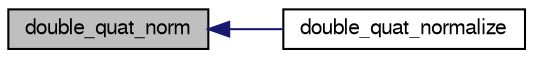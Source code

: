 digraph "double_quat_norm"
{
  edge [fontname="FreeSans",fontsize="10",labelfontname="FreeSans",labelfontsize="10"];
  node [fontname="FreeSans",fontsize="10",shape=record];
  rankdir="LR";
  Node1 [label="double_quat_norm",height=0.2,width=0.4,color="black", fillcolor="grey75", style="filled", fontcolor="black"];
  Node1 -> Node2 [dir="back",color="midnightblue",fontsize="10",style="solid",fontname="FreeSans"];
  Node2 [label="double_quat_normalize",height=0.2,width=0.4,color="black", fillcolor="white", style="filled",URL="$group__math__algebra__double.html#gaa150b70f2f007033bcf29a5e03e06758"];
}
